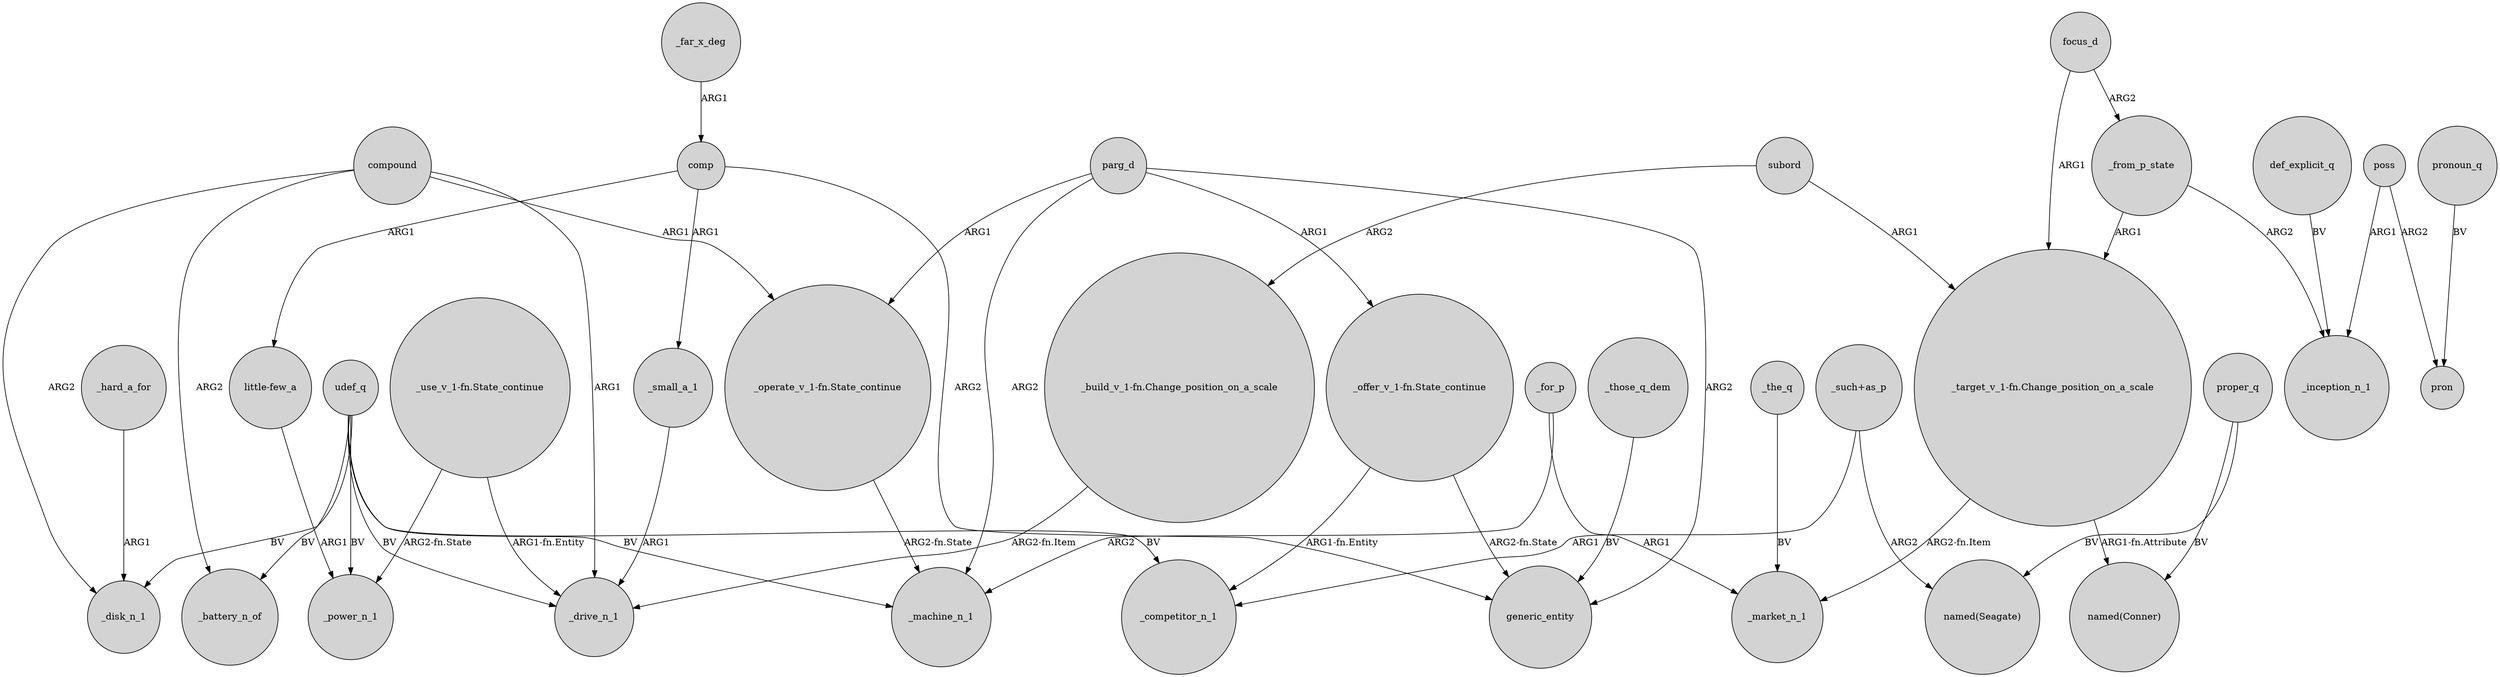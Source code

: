 digraph {
	node [shape=circle style=filled]
	"little-few_a" -> _power_n_1 [label=ARG1]
	"_target_v_1-fn.Change_position_on_a_scale" -> _market_n_1 [label="ARG2-fn.Item"]
	udef_q -> _disk_n_1 [label=BV]
	_those_q_dem -> generic_entity [label=BV]
	"_offer_v_1-fn.State_continue" -> _competitor_n_1 [label="ARG1-fn.Entity"]
	subord -> "_build_v_1-fn.Change_position_on_a_scale" [label=ARG2]
	"_such+as_p" -> _competitor_n_1 [label=ARG1]
	proper_q -> "named(Seagate)" [label=BV]
	"_such+as_p" -> "named(Seagate)" [label=ARG2]
	compound -> _battery_n_of [label=ARG2]
	poss -> _inception_n_1 [label=ARG1]
	_for_p -> _market_n_1 [label=ARG1]
	comp -> generic_entity [label=ARG2]
	_hard_a_for -> _disk_n_1 [label=ARG1]
	parg_d -> "_offer_v_1-fn.State_continue" [label=ARG1]
	"_operate_v_1-fn.State_continue" -> _machine_n_1 [label="ARG2-fn.State"]
	"_target_v_1-fn.Change_position_on_a_scale" -> "named(Conner)" [label="ARG1-fn.Attribute"]
	_the_q -> _market_n_1 [label=BV]
	proper_q -> "named(Conner)" [label=BV]
	_far_x_deg -> comp [label=ARG1]
	subord -> "_target_v_1-fn.Change_position_on_a_scale" [label=ARG1]
	pronoun_q -> pron [label=BV]
	poss -> pron [label=ARG2]
	"_offer_v_1-fn.State_continue" -> generic_entity [label="ARG2-fn.State"]
	compound -> "_operate_v_1-fn.State_continue" [label=ARG1]
	comp -> _small_a_1 [label=ARG1]
	compound -> _disk_n_1 [label=ARG2]
	udef_q -> _machine_n_1 [label=BV]
	_from_p_state -> "_target_v_1-fn.Change_position_on_a_scale" [label=ARG1]
	focus_d -> "_target_v_1-fn.Change_position_on_a_scale" [label=ARG1]
	parg_d -> "_operate_v_1-fn.State_continue" [label=ARG1]
	"_use_v_1-fn.State_continue" -> _power_n_1 [label="ARG2-fn.State"]
	udef_q -> _drive_n_1 [label=BV]
	_from_p_state -> _inception_n_1 [label=ARG2]
	def_explicit_q -> _inception_n_1 [label=BV]
	"_use_v_1-fn.State_continue" -> _drive_n_1 [label="ARG1-fn.Entity"]
	_small_a_1 -> _drive_n_1 [label=ARG1]
	comp -> "little-few_a" [label=ARG1]
	"_build_v_1-fn.Change_position_on_a_scale" -> _drive_n_1 [label="ARG2-fn.Item"]
	focus_d -> _from_p_state [label=ARG2]
	udef_q -> _battery_n_of [label=BV]
	udef_q -> _competitor_n_1 [label=BV]
	_for_p -> _machine_n_1 [label=ARG2]
	compound -> _drive_n_1 [label=ARG1]
	parg_d -> _machine_n_1 [label=ARG2]
	udef_q -> _power_n_1 [label=BV]
	parg_d -> generic_entity [label=ARG2]
}
